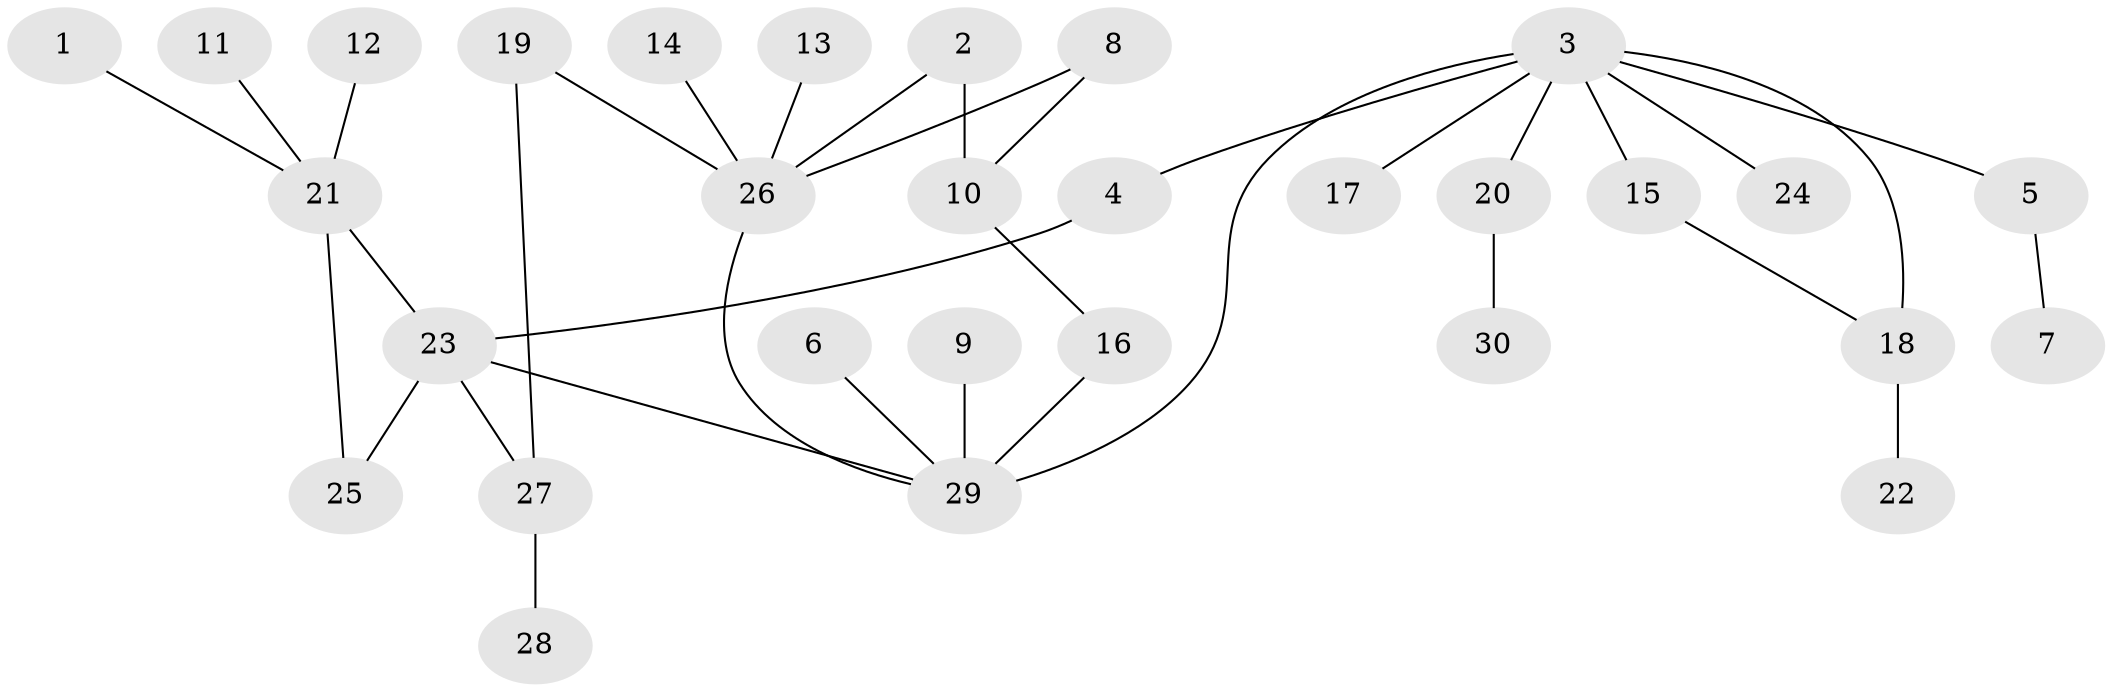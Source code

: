 // original degree distribution, {5: 0.016666666666666666, 6: 0.06666666666666667, 2: 0.31666666666666665, 3: 0.18333333333333332, 1: 0.38333333333333336, 7: 0.016666666666666666, 4: 0.016666666666666666}
// Generated by graph-tools (version 1.1) at 2025/25/03/09/25 03:25:35]
// undirected, 30 vertices, 35 edges
graph export_dot {
graph [start="1"]
  node [color=gray90,style=filled];
  1;
  2;
  3;
  4;
  5;
  6;
  7;
  8;
  9;
  10;
  11;
  12;
  13;
  14;
  15;
  16;
  17;
  18;
  19;
  20;
  21;
  22;
  23;
  24;
  25;
  26;
  27;
  28;
  29;
  30;
  1 -- 21 [weight=1.0];
  2 -- 10 [weight=1.0];
  2 -- 26 [weight=1.0];
  3 -- 4 [weight=1.0];
  3 -- 5 [weight=1.0];
  3 -- 15 [weight=1.0];
  3 -- 17 [weight=1.0];
  3 -- 18 [weight=2.0];
  3 -- 20 [weight=1.0];
  3 -- 24 [weight=1.0];
  3 -- 29 [weight=2.0];
  4 -- 23 [weight=1.0];
  5 -- 7 [weight=1.0];
  6 -- 29 [weight=1.0];
  8 -- 10 [weight=1.0];
  8 -- 26 [weight=1.0];
  9 -- 29 [weight=1.0];
  10 -- 16 [weight=1.0];
  11 -- 21 [weight=1.0];
  12 -- 21 [weight=1.0];
  13 -- 26 [weight=1.0];
  14 -- 26 [weight=1.0];
  15 -- 18 [weight=1.0];
  16 -- 29 [weight=1.0];
  18 -- 22 [weight=1.0];
  19 -- 26 [weight=1.0];
  19 -- 27 [weight=1.0];
  20 -- 30 [weight=1.0];
  21 -- 23 [weight=1.0];
  21 -- 25 [weight=1.0];
  23 -- 25 [weight=1.0];
  23 -- 27 [weight=1.0];
  23 -- 29 [weight=1.0];
  26 -- 29 [weight=1.0];
  27 -- 28 [weight=1.0];
}
